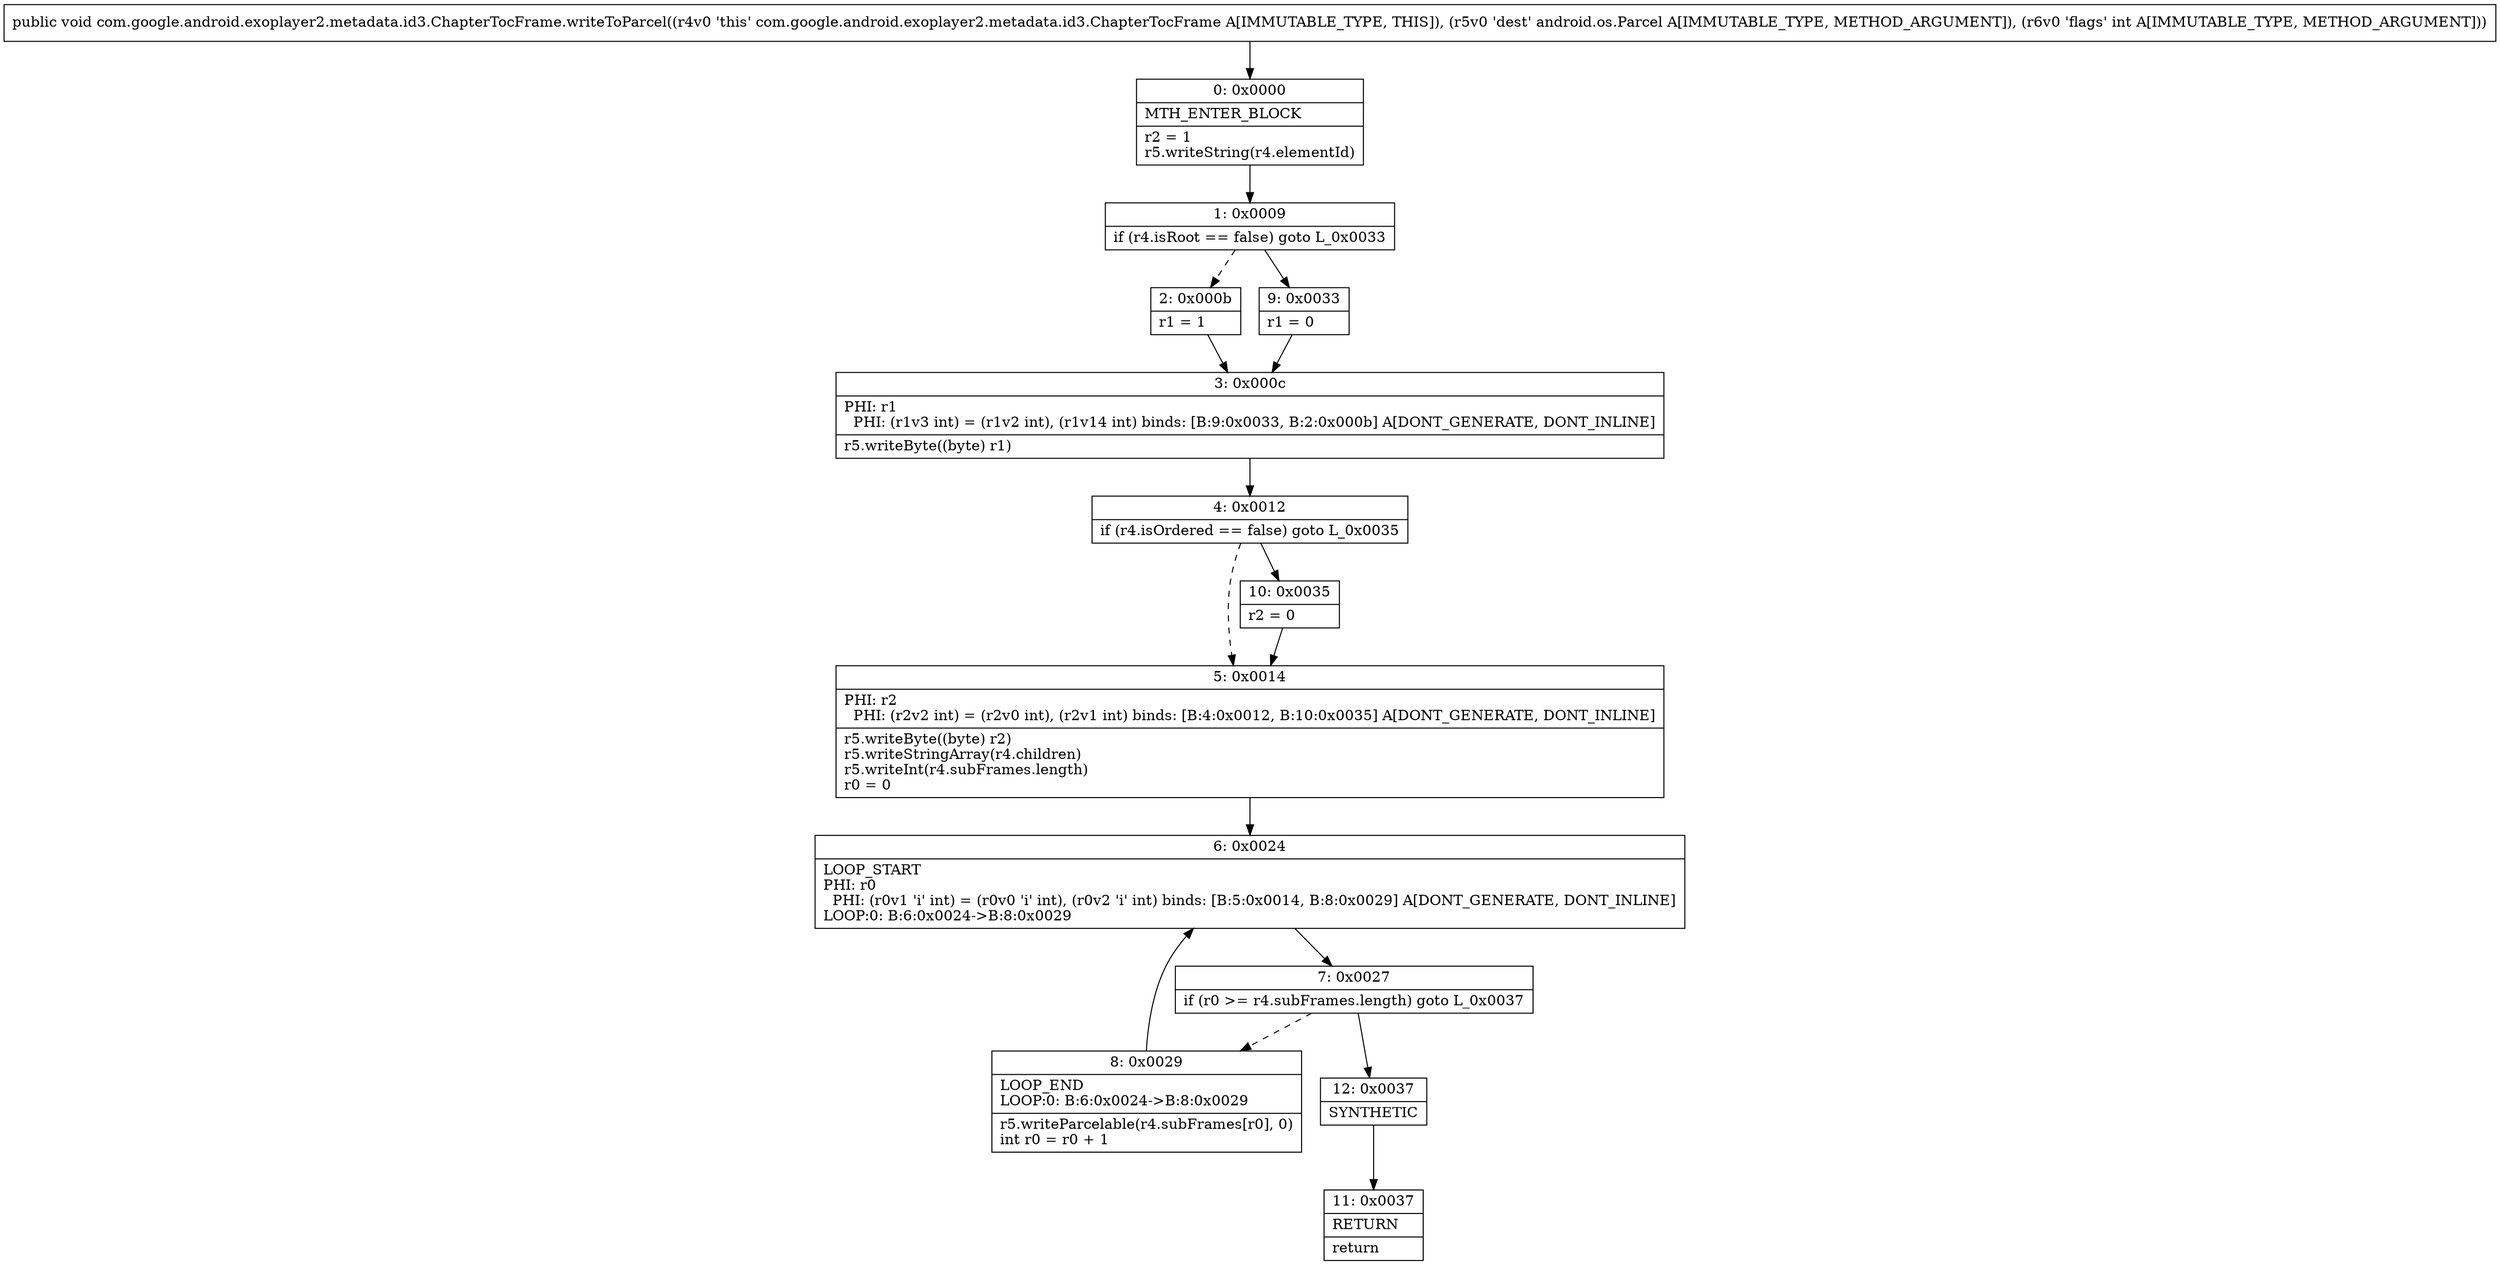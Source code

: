 digraph "CFG forcom.google.android.exoplayer2.metadata.id3.ChapterTocFrame.writeToParcel(Landroid\/os\/Parcel;I)V" {
Node_0 [shape=record,label="{0\:\ 0x0000|MTH_ENTER_BLOCK\l|r2 = 1\lr5.writeString(r4.elementId)\l}"];
Node_1 [shape=record,label="{1\:\ 0x0009|if (r4.isRoot == false) goto L_0x0033\l}"];
Node_2 [shape=record,label="{2\:\ 0x000b|r1 = 1\l}"];
Node_3 [shape=record,label="{3\:\ 0x000c|PHI: r1 \l  PHI: (r1v3 int) = (r1v2 int), (r1v14 int) binds: [B:9:0x0033, B:2:0x000b] A[DONT_GENERATE, DONT_INLINE]\l|r5.writeByte((byte) r1)\l}"];
Node_4 [shape=record,label="{4\:\ 0x0012|if (r4.isOrdered == false) goto L_0x0035\l}"];
Node_5 [shape=record,label="{5\:\ 0x0014|PHI: r2 \l  PHI: (r2v2 int) = (r2v0 int), (r2v1 int) binds: [B:4:0x0012, B:10:0x0035] A[DONT_GENERATE, DONT_INLINE]\l|r5.writeByte((byte) r2)\lr5.writeStringArray(r4.children)\lr5.writeInt(r4.subFrames.length)\lr0 = 0\l}"];
Node_6 [shape=record,label="{6\:\ 0x0024|LOOP_START\lPHI: r0 \l  PHI: (r0v1 'i' int) = (r0v0 'i' int), (r0v2 'i' int) binds: [B:5:0x0014, B:8:0x0029] A[DONT_GENERATE, DONT_INLINE]\lLOOP:0: B:6:0x0024\-\>B:8:0x0029\l}"];
Node_7 [shape=record,label="{7\:\ 0x0027|if (r0 \>= r4.subFrames.length) goto L_0x0037\l}"];
Node_8 [shape=record,label="{8\:\ 0x0029|LOOP_END\lLOOP:0: B:6:0x0024\-\>B:8:0x0029\l|r5.writeParcelable(r4.subFrames[r0], 0)\lint r0 = r0 + 1\l}"];
Node_9 [shape=record,label="{9\:\ 0x0033|r1 = 0\l}"];
Node_10 [shape=record,label="{10\:\ 0x0035|r2 = 0\l}"];
Node_11 [shape=record,label="{11\:\ 0x0037|RETURN\l|return\l}"];
Node_12 [shape=record,label="{12\:\ 0x0037|SYNTHETIC\l}"];
MethodNode[shape=record,label="{public void com.google.android.exoplayer2.metadata.id3.ChapterTocFrame.writeToParcel((r4v0 'this' com.google.android.exoplayer2.metadata.id3.ChapterTocFrame A[IMMUTABLE_TYPE, THIS]), (r5v0 'dest' android.os.Parcel A[IMMUTABLE_TYPE, METHOD_ARGUMENT]), (r6v0 'flags' int A[IMMUTABLE_TYPE, METHOD_ARGUMENT])) }"];
MethodNode -> Node_0;
Node_0 -> Node_1;
Node_1 -> Node_2[style=dashed];
Node_1 -> Node_9;
Node_2 -> Node_3;
Node_3 -> Node_4;
Node_4 -> Node_5[style=dashed];
Node_4 -> Node_10;
Node_5 -> Node_6;
Node_6 -> Node_7;
Node_7 -> Node_8[style=dashed];
Node_7 -> Node_12;
Node_8 -> Node_6;
Node_9 -> Node_3;
Node_10 -> Node_5;
Node_12 -> Node_11;
}

